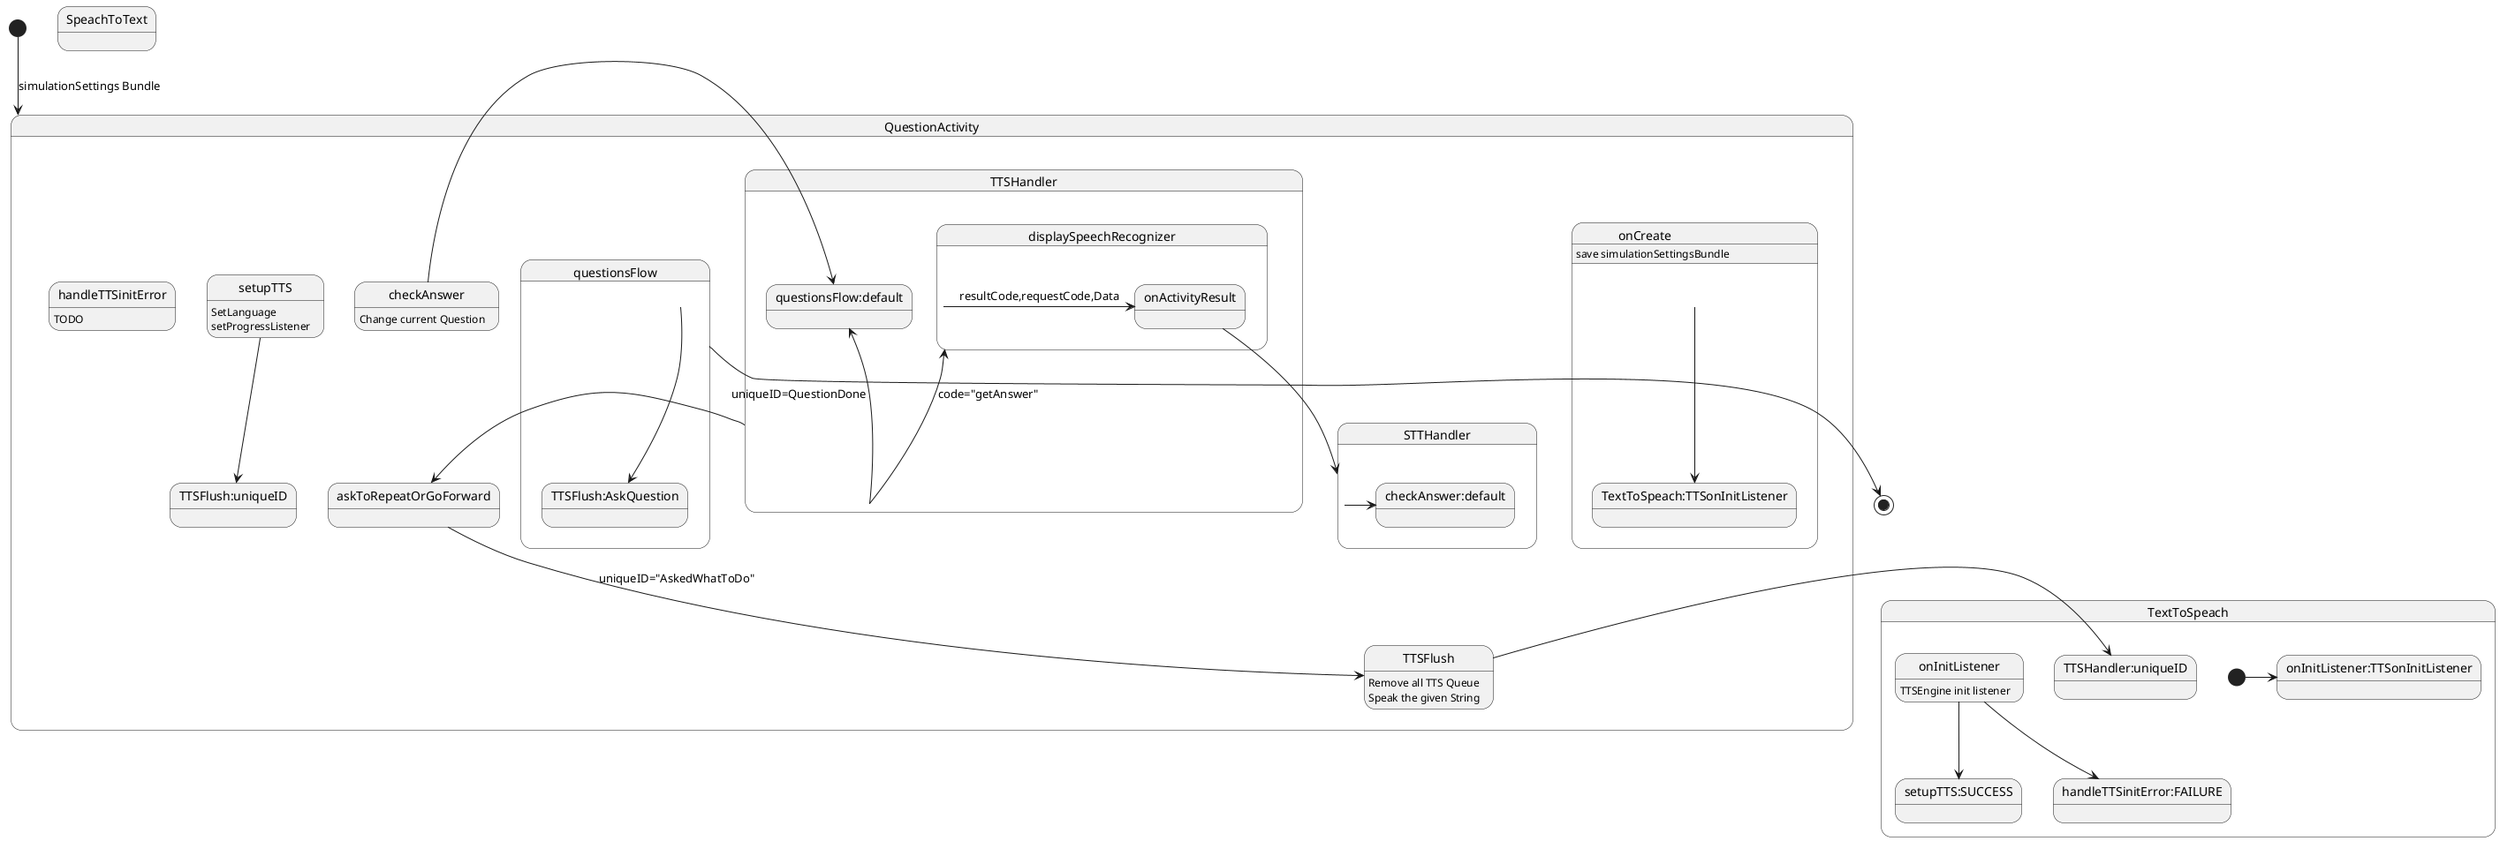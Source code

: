 @startuml

[*] --> QuestionActivity:simulationSettings Bundle

state QuestionActivity {
   state onCreate{
  onCreate-down->TextToSpeach:TTSonInitListener
  onCreate:save simulationSettingsBundle
 }

  setupTTS:SetLanguage
  setupTTS:setProgressListener
  handleTTSinitError:TODO

  setupTTS-->TTSFlush:uniqueID

    askToRepeatOrGoForward-->TTSFlush:uniqueID="AskedWhatToDo"

    state TTSHandler{
     TTSHandler->questionsFlow:default
     TTSHandler-right->askToRepeatOrGoForward:uniqueID=QuestionDone
     TTSHandler-up->displaySpeechRecognizer:code="getAnswer"
    }

    state questionsFlow{
    questionsFlow-down->TTSFlush:AskQuestion

    }


    state STTHandler{
      STTHandler-left->checkAnswer:default
    }
    state checkAnswer{
checkAnswer-left->questionsFlow:default
checkAnswer:Change current Question
    }

}
questionsFlow-down->[*]
state SpeachToText{
    state displaySpeechRecognizer{
      displaySpeechRecognizer->onActivityResult:resultCode,requestCode,Data
    }
    state onActivityResult{
    onActivityResult-->STTHandler
    }
}

state TextToSpeach {
    [*]->onInitListener:TTSonInitListener
    onInitListener-->setupTTS:SUCCESS
    onInitListener-->handleTTSinitError:FAILURE
    onInitListener:TTSEngine init listener


   state TTSFlush{
   TTSFlush :Remove all TTS Queue
   TTSFlush :Speak the given String
   }

   TTSFlush->TTSHandler:uniqueID




}
@enduml